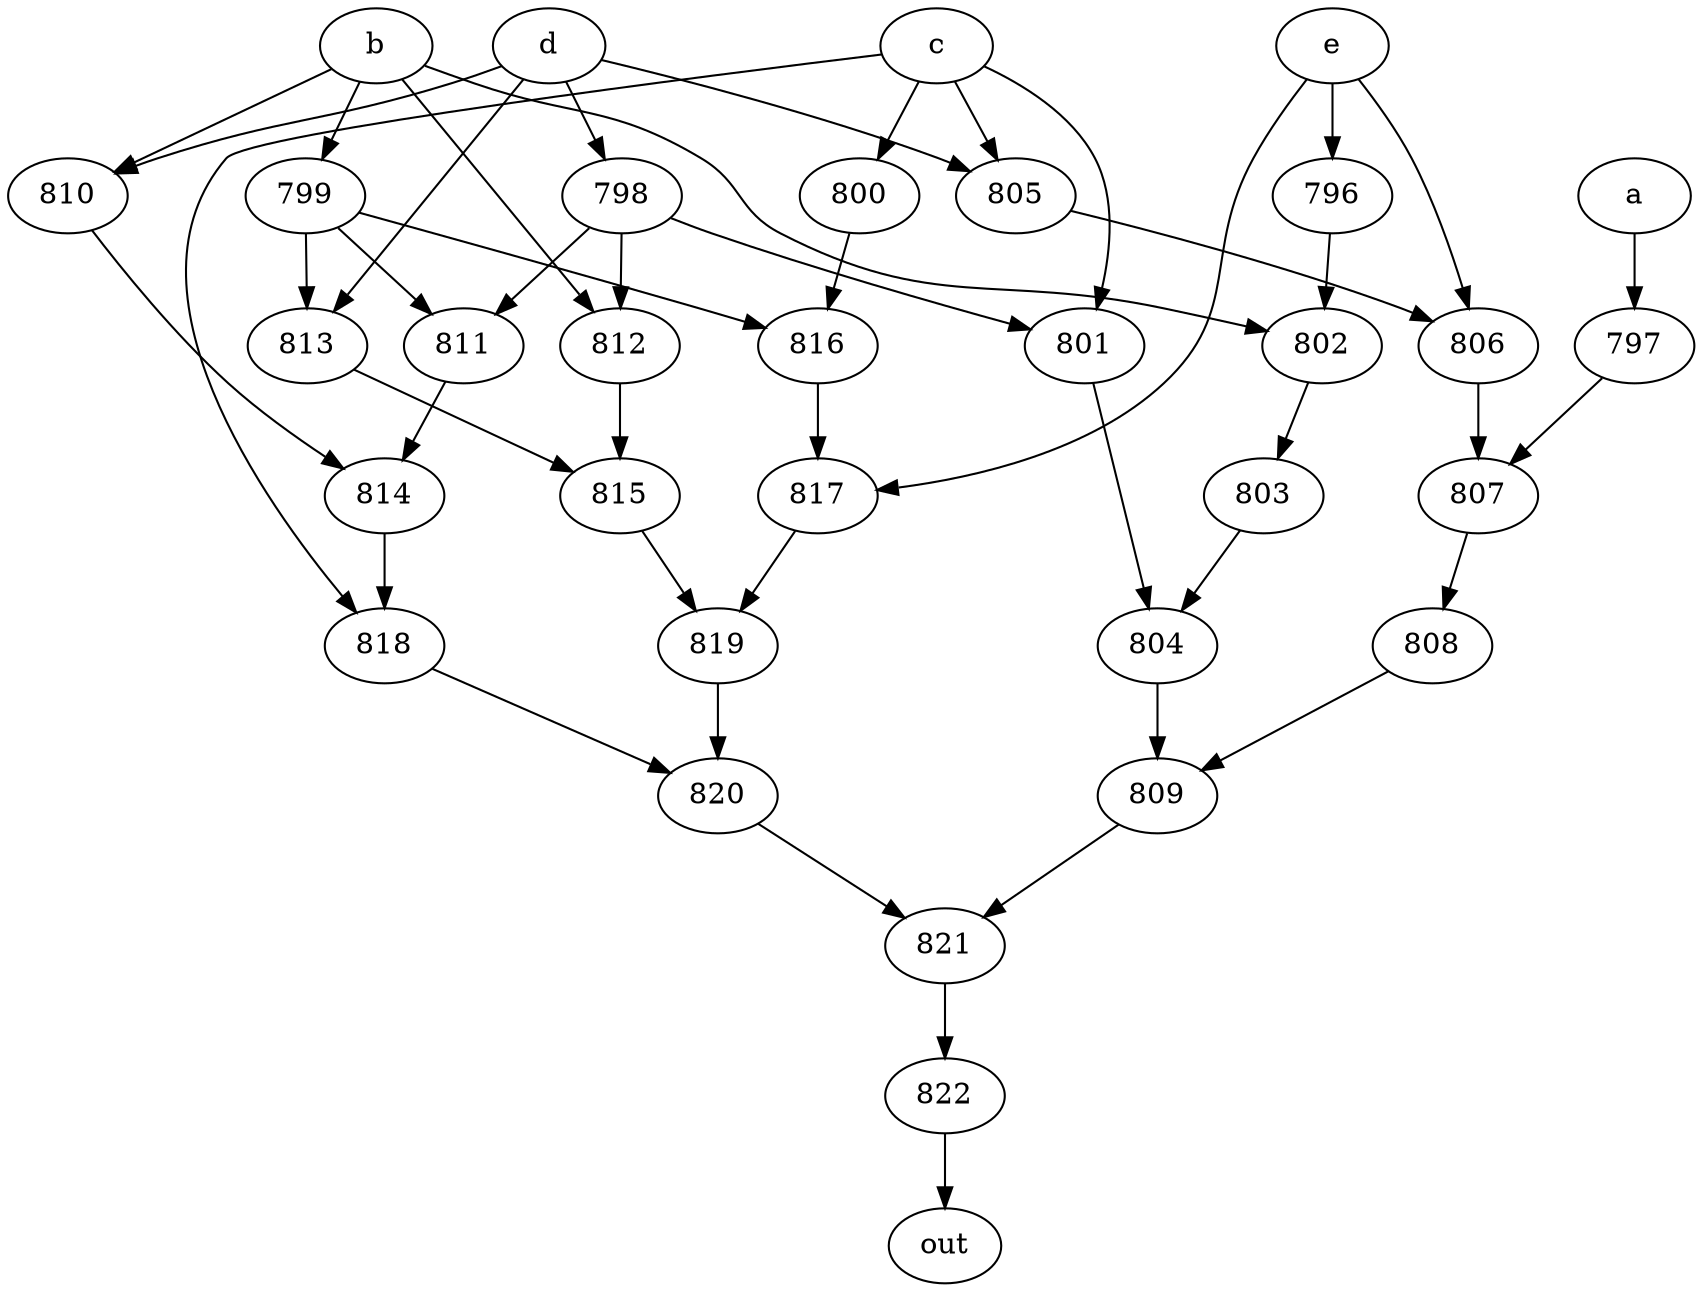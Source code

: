 strict digraph "" {
	822 -> out;
	a -> 797;
	797 -> 807;
	807 -> 808;
	b -> 799;
	b -> 802;
	b -> 810;
	b -> 812;
	799 -> 811;
	799 -> 813;
	799 -> 816;
	802 -> 803;
	810 -> 814;
	812 -> 815;
	811 -> 814;
	813 -> 815;
	816 -> 817;
	803 -> 804;
	814 -> 818;
	815 -> 819;
	c -> 800;
	c -> 801;
	c -> 805;
	c -> 818;
	800 -> 816;
	801 -> 804;
	805 -> 806;
	818 -> 820;
	804 -> 809;
	806 -> 807;
	820 -> 821;
	d -> 810;
	d -> 813;
	d -> 805;
	d -> 798;
	798 -> 812;
	798 -> 811;
	798 -> 801;
	e -> 806;
	e -> 796;
	e -> 817;
	796 -> 802;
	817 -> 819;
	819 -> 820;
	808 -> 809;
	809 -> 821;
	821 -> 822;
}

